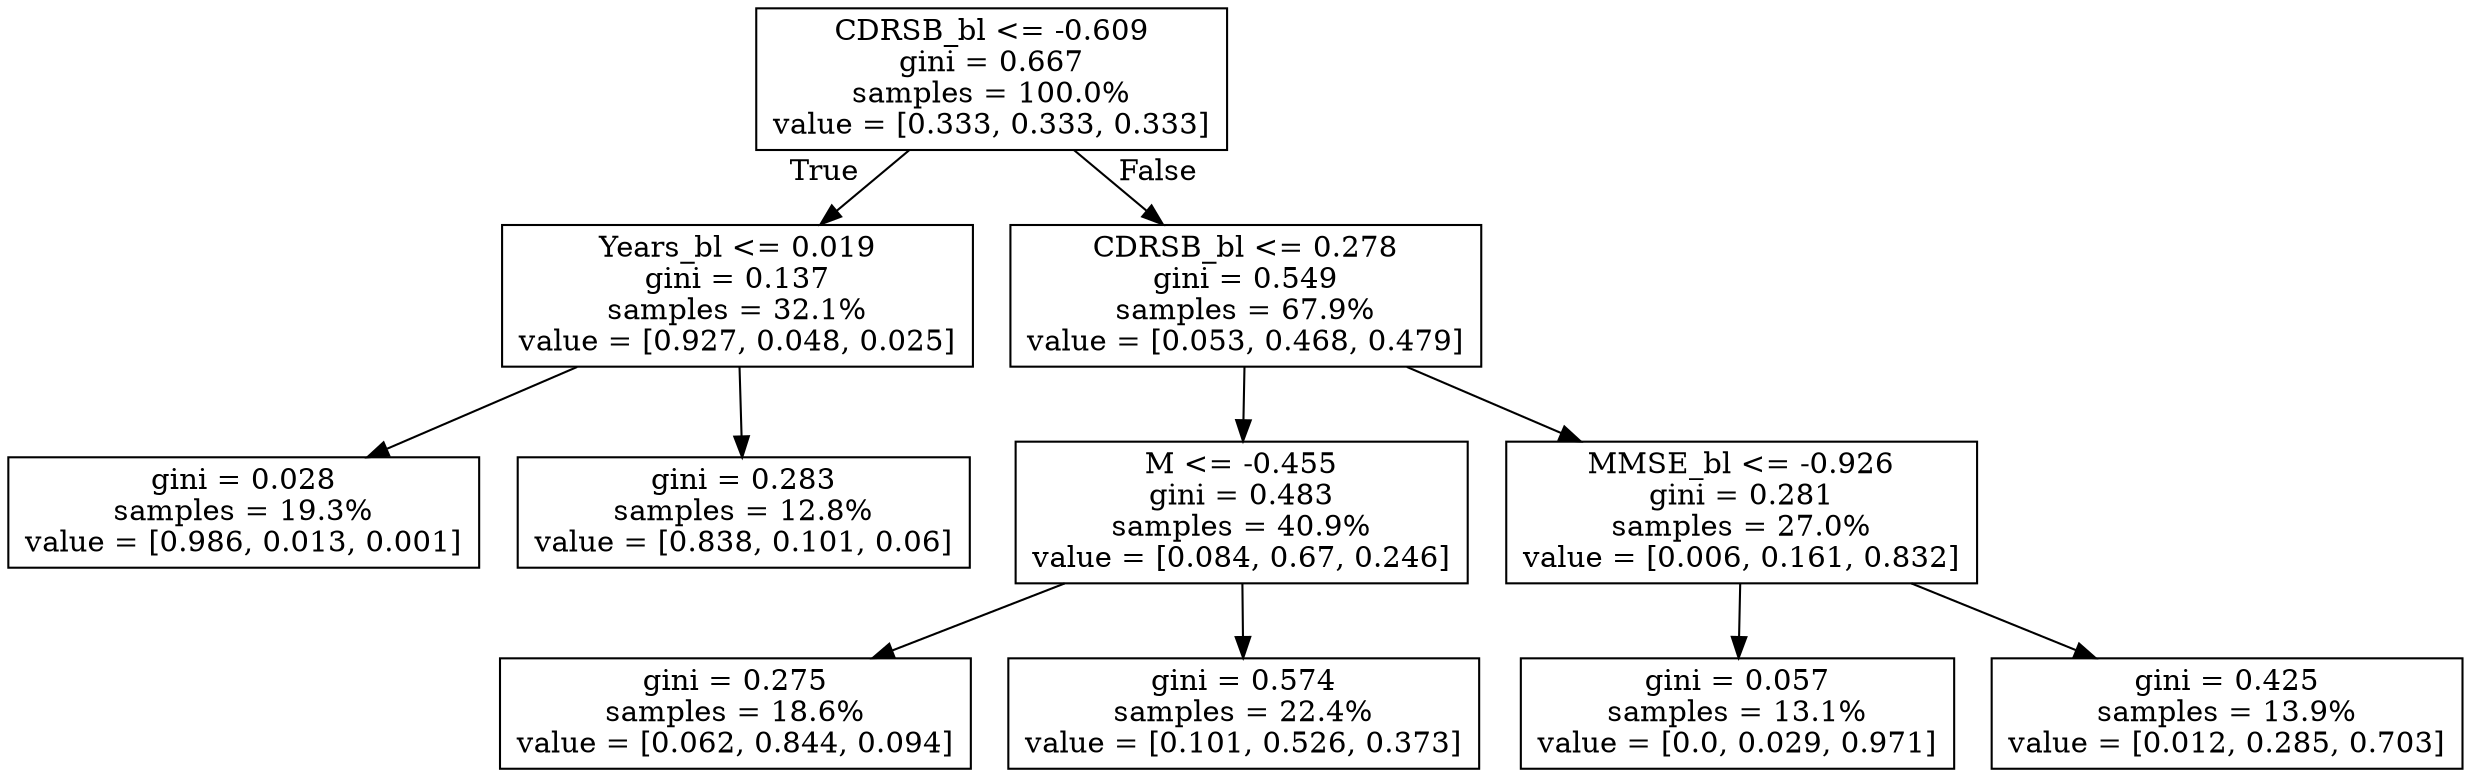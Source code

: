digraph Tree {
node [shape=box] ;
0 [label="CDRSB_bl <= -0.609\ngini = 0.667\nsamples = 100.0%\nvalue = [0.333, 0.333, 0.333]"] ;
1 [label="Years_bl <= 0.019\ngini = 0.137\nsamples = 32.1%\nvalue = [0.927, 0.048, 0.025]"] ;
0 -> 1 [labeldistance=2.5, labelangle=45, headlabel="True"] ;
2 [label="gini = 0.028\nsamples = 19.3%\nvalue = [0.986, 0.013, 0.001]"] ;
1 -> 2 ;
3 [label="gini = 0.283\nsamples = 12.8%\nvalue = [0.838, 0.101, 0.06]"] ;
1 -> 3 ;
4 [label="CDRSB_bl <= 0.278\ngini = 0.549\nsamples = 67.9%\nvalue = [0.053, 0.468, 0.479]"] ;
0 -> 4 [labeldistance=2.5, labelangle=-45, headlabel="False"] ;
5 [label="M <= -0.455\ngini = 0.483\nsamples = 40.9%\nvalue = [0.084, 0.67, 0.246]"] ;
4 -> 5 ;
6 [label="gini = 0.275\nsamples = 18.6%\nvalue = [0.062, 0.844, 0.094]"] ;
5 -> 6 ;
7 [label="gini = 0.574\nsamples = 22.4%\nvalue = [0.101, 0.526, 0.373]"] ;
5 -> 7 ;
8 [label="MMSE_bl <= -0.926\ngini = 0.281\nsamples = 27.0%\nvalue = [0.006, 0.161, 0.832]"] ;
4 -> 8 ;
9 [label="gini = 0.057\nsamples = 13.1%\nvalue = [0.0, 0.029, 0.971]"] ;
8 -> 9 ;
10 [label="gini = 0.425\nsamples = 13.9%\nvalue = [0.012, 0.285, 0.703]"] ;
8 -> 10 ;
}